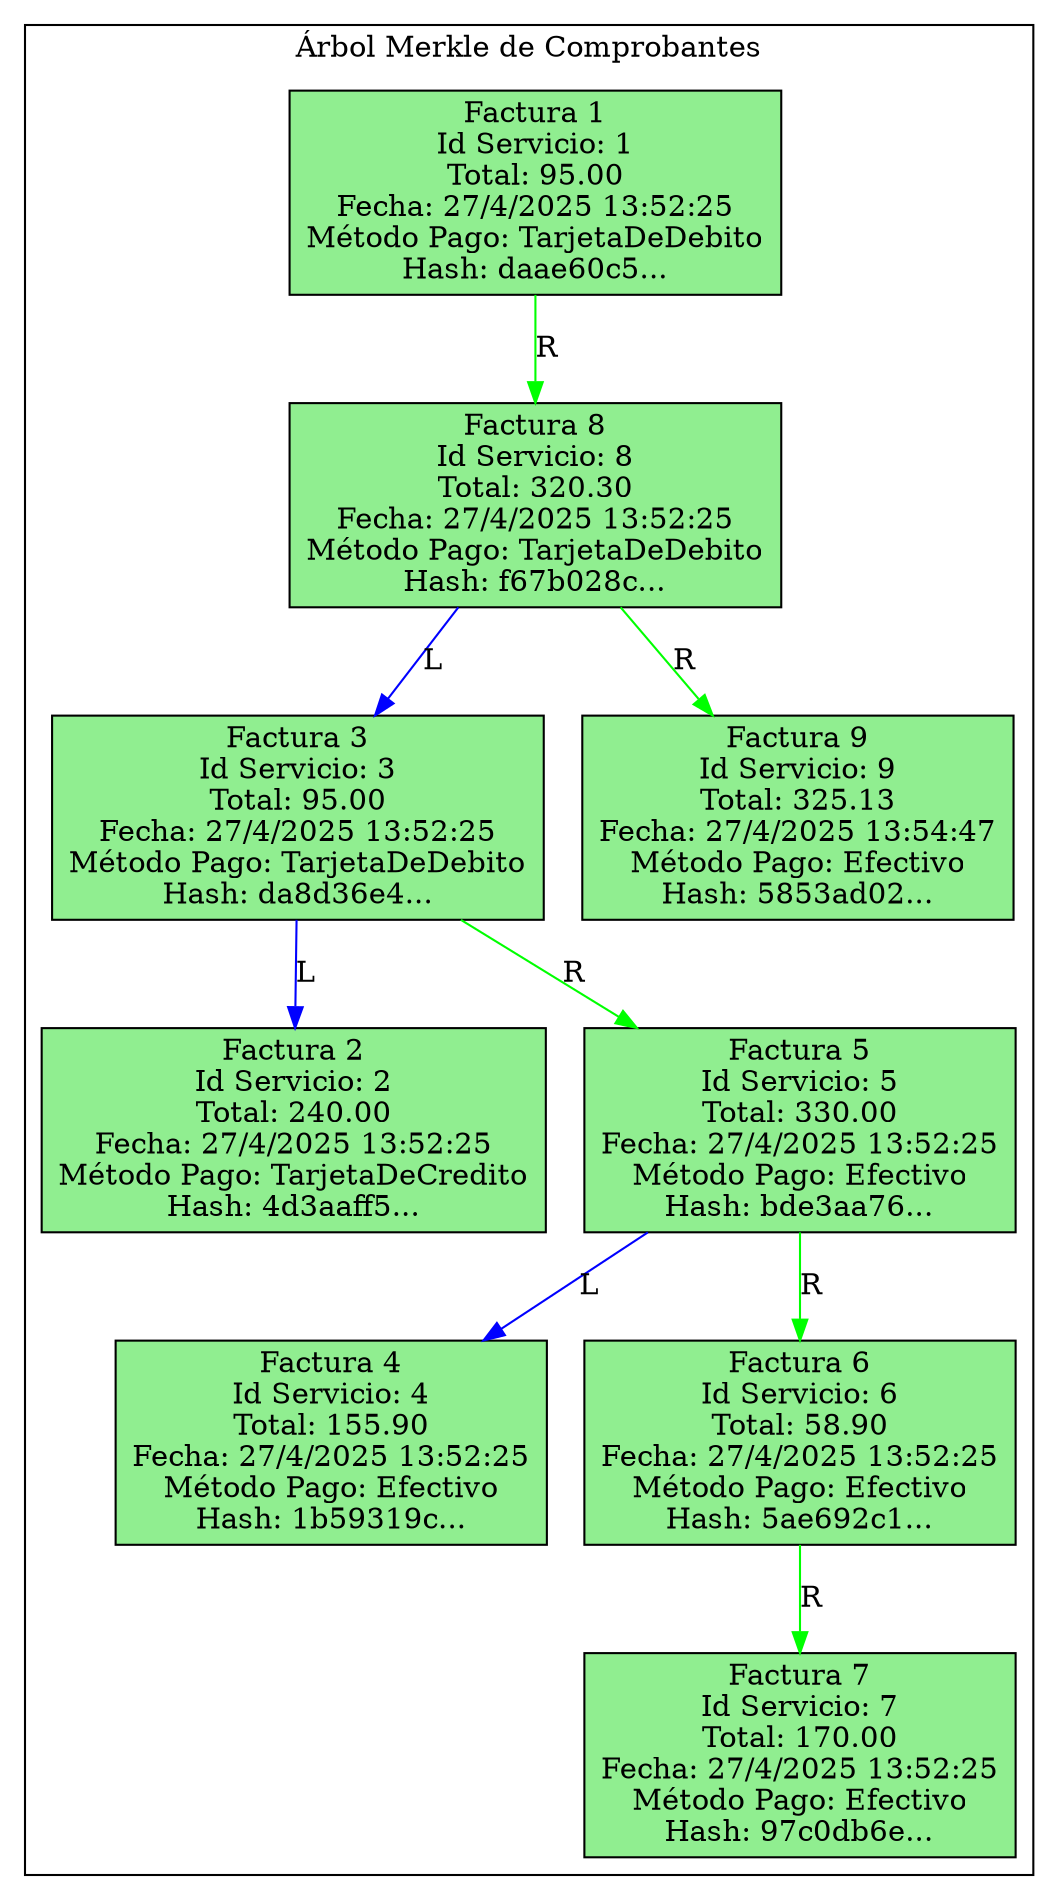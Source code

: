 digraph MerkleTree {
  node [shape=record, style=filled, fillcolor=lightblue];
  graph [rankdir=TB];
  subgraph cluster_0 {
    label="Árbol Merkle de Comprobantes";
  node0 [label="Factura 1\nId Servicio: 1\nTotal: 95.00\nFecha: 27/4/2025 13:52:25\nMétodo Pago: TarjetaDeDebito\nHash: daae60c5...", fillcolor=lightgreen];
  node0 -> node1 [color=green, label="R"];
  node1 [label="Factura 8\nId Servicio: 8\nTotal: 320.30\nFecha: 27/4/2025 13:52:25\nMétodo Pago: TarjetaDeDebito\nHash: f67b028c...", fillcolor=lightgreen];
  node1 -> node2 [color=blue, label="L"];
  node2 [label="Factura 3\nId Servicio: 3\nTotal: 95.00\nFecha: 27/4/2025 13:52:25\nMétodo Pago: TarjetaDeDebito\nHash: da8d36e4...", fillcolor=lightgreen];
  node2 -> node3 [color=blue, label="L"];
  node3 [label="Factura 2\nId Servicio: 2\nTotal: 240.00\nFecha: 27/4/2025 13:52:25\nMétodo Pago: TarjetaDeCredito\nHash: 4d3aaff5...", fillcolor=lightgreen];
  node2 -> node4 [color=green, label="R"];
  node4 [label="Factura 5\nId Servicio: 5\nTotal: 330.00\nFecha: 27/4/2025 13:52:25\nMétodo Pago: Efectivo\nHash: bde3aa76...", fillcolor=lightgreen];
  node4 -> node5 [color=blue, label="L"];
  node5 [label="Factura 4\nId Servicio: 4\nTotal: 155.90\nFecha: 27/4/2025 13:52:25\nMétodo Pago: Efectivo\nHash: 1b59319c...", fillcolor=lightgreen];
  node4 -> node6 [color=green, label="R"];
  node6 [label="Factura 6\nId Servicio: 6\nTotal: 58.90\nFecha: 27/4/2025 13:52:25\nMétodo Pago: Efectivo\nHash: 5ae692c1...", fillcolor=lightgreen];
  node6 -> node7 [color=green, label="R"];
  node7 [label="Factura 7\nId Servicio: 7\nTotal: 170.00\nFecha: 27/4/2025 13:52:25\nMétodo Pago: Efectivo\nHash: 97c0db6e...", fillcolor=lightgreen];
  node1 -> node8 [color=green, label="R"];
  node8 [label="Factura 9\nId Servicio: 9\nTotal: 325.13\nFecha: 27/4/2025 13:54:47\nMétodo Pago: Efectivo\nHash: 5853ad02...", fillcolor=lightgreen];
  }
}
